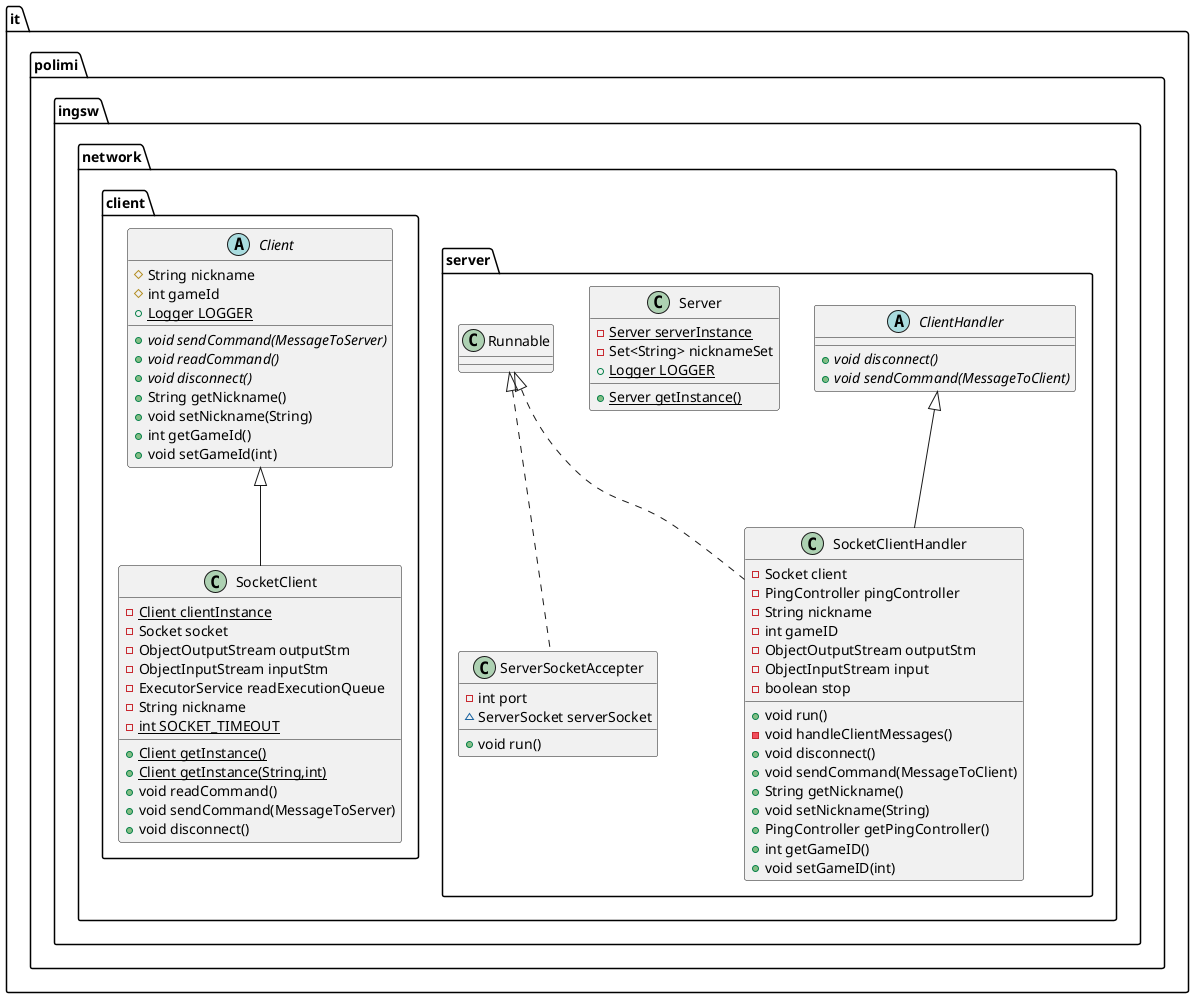 @startuml
class it.polimi.ingsw.network.server.ServerSocketAccepter {
- int port
~ ServerSocket serverSocket
+ void run()
}
class it.polimi.ingsw.network.server.SocketClientHandler {
- Socket client
- PingController pingController
- String nickname
- int gameID
- ObjectOutputStream outputStm
- ObjectInputStream input
- boolean stop
+ void run()
- void handleClientMessages()
+ void disconnect()
+ void sendCommand(MessageToClient)
+ String getNickname()
+ void setNickname(String)
+ PingController getPingController()
+ int getGameID()
+ void setGameID(int)
}
abstract class it.polimi.ingsw.network.server.ClientHandler {
+ {abstract}void disconnect()
+ {abstract}void sendCommand(MessageToClient)
}
class it.polimi.ingsw.network.server.Server {
- {static} Server serverInstance
- Set<String> nicknameSet
+ {static} Logger LOGGER
+ {static} Server getInstance()
}
abstract class it.polimi.ingsw.network.client.Client {
# String nickname
# int gameId
+ {static} Logger LOGGER
+ {abstract}void sendCommand(MessageToServer)
+ {abstract}void readCommand()
+ {abstract}void disconnect()
+ String getNickname()
+ void setNickname(String)
+ int getGameId()
+ void setGameId(int)
}
class it.polimi.ingsw.network.client.SocketClient {
- {static} Client clientInstance
- Socket socket
- ObjectOutputStream outputStm
- ObjectInputStream inputStm
- ExecutorService readExecutionQueue
- String nickname
- {static} int SOCKET_TIMEOUT
+ {static} Client getInstance()
+ {static} Client getInstance(String,int)
+ void readCommand()
+ void sendCommand(MessageToServer)
+ void disconnect()
}


it.polimi.ingsw.network.server.Runnable <|.. it.polimi.ingsw.network.server.ServerSocketAccepter
it.polimi.ingsw.network.server.Runnable <|.. it.polimi.ingsw.network.server.SocketClientHandler
it.polimi.ingsw.network.server.ClientHandler <|-- it.polimi.ingsw.network.server.SocketClientHandler
it.polimi.ingsw.network.client.Client <|-- it.polimi.ingsw.network.client.SocketClient
@enduml
